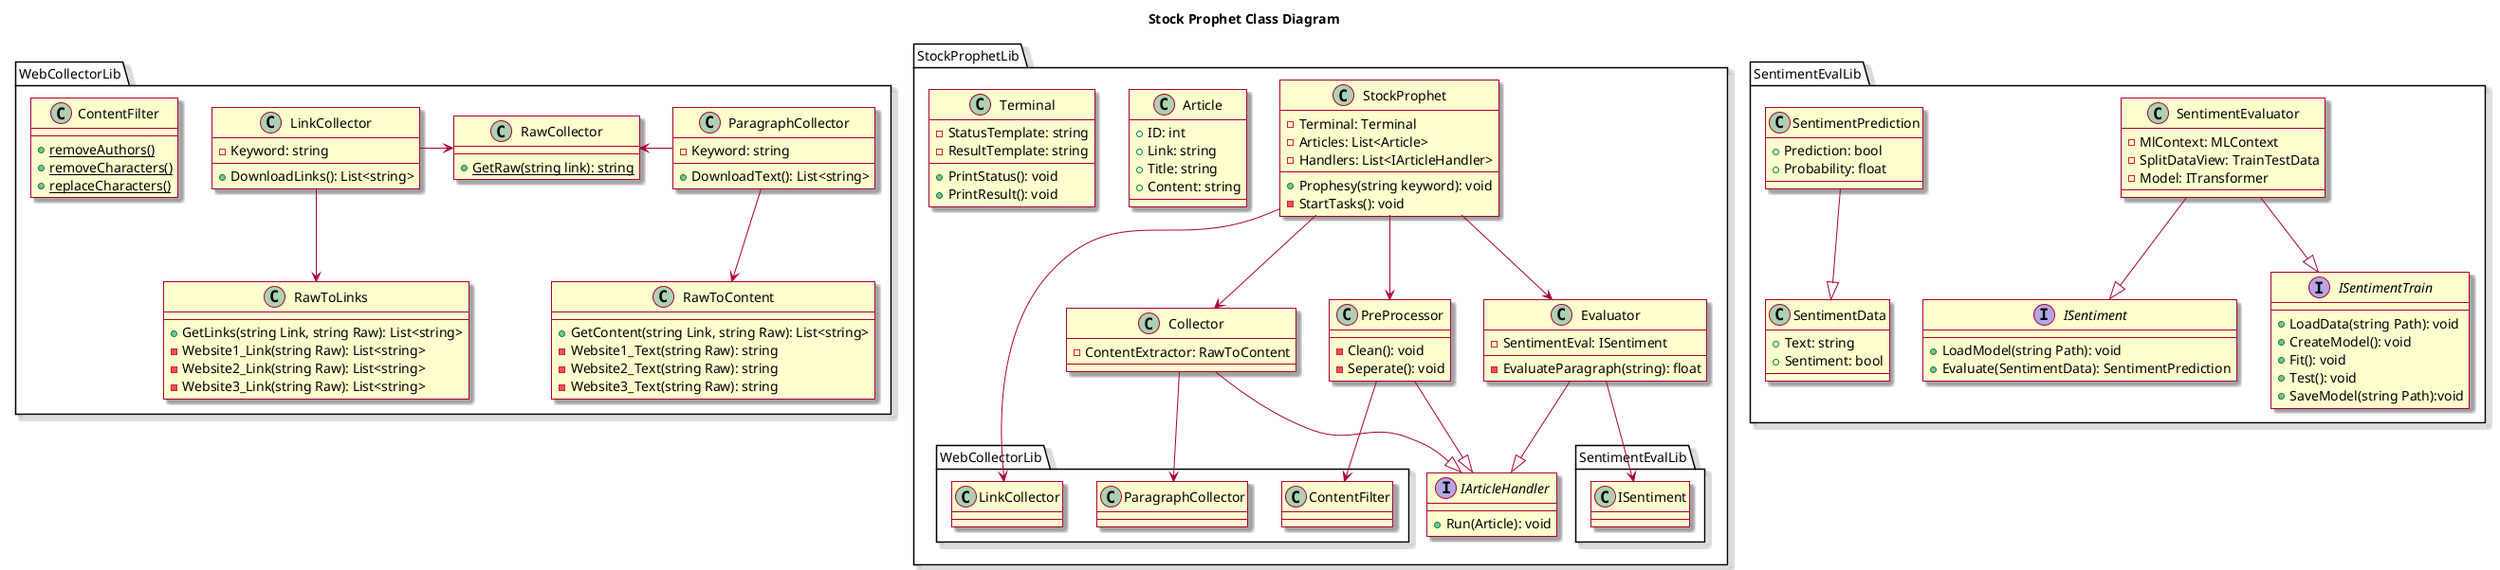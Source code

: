 @startuml Project Model Class Diagram

skin rose

title Stock Prophet Class Diagram


package StockProphetLib {

    class StockProphet {
        -Terminal: Terminal
        -Articles: List<Article>
        -Handlers: List<IArticleHandler>
        +Prophesy(string keyword): void
        -StartTasks(): void
    }
    StockProphet --> WebCollectorLib.LinkCollector
    StockProphet --> Collector
    StockProphet --> PreProcessor
    StockProphet --> Evaluator
    

    interface IArticleHandler {
        +Run(Article): void
    }


    class Collector {
        -ContentExtractor: RawToContent
    }
    Collector --|> IArticleHandler
    Collector --> WebCollectorLib.ParagraphCollector
    

    class PreProcessor {
        -Clean(): void
        -Seperate(): void
    }
    PreProcessor --|> IArticleHandler
    PreProcessor --> WebCollectorLib.ContentFilter


    class Evaluator {
        -SentimentEval: ISentiment
        -EvaluateParagraph(string): float
    }
    Evaluator --|> IArticleHandler
    Evaluator --> SentimentEvalLib.ISentiment


    class Article {
        +ID: int
        +Link: string
        +Title: string
        +Content: string
    }


    class Terminal {
        -StatusTemplate: string
        +PrintStatus(): void
        -ResultTemplate: string
        +PrintResult(): void
    }
}


package WebCollectorLib 
{
    class LinkCollector {
        -Keyword: string
        +DownloadLinks(): List<string>
    }
    LinkCollector -down-> RawToLinks
    LinkCollector -right-> RawCollector

    class ParagraphCollector {
        -Keyword: string
        +DownloadText(): List<string>
    }
    ParagraphCollector -down-> RawToContent
    ParagraphCollector -left-> RawCollector

    class RawCollector {
        {static} +GetRaw(string link): string
    }


    class RawToLinks {
        +GetLinks(string Link, string Raw): List<string>
        -Website1_Link(string Raw): List<string>
        -Website2_Link(string Raw): List<string>
        -Website3_Link(string Raw): List<string>
    }
   

    class RawToContent {
        +GetContent(string Link, string Raw): List<string>
        -Website1_Text(string Raw): string
        -Website2_Text(string Raw): string
        -Website3_Text(string Raw): string
    }


    class ContentFilter {
        {static} +removeAuthors()
        {static} +removeCharacters()
        {static} +replaceCharacters()
    }
}


package SentimentEvalLib 
{
    interface ISentiment {
        +LoadModel(string Path): void
        +Evaluate(SentimentData): SentimentPrediction
    }

    interface ISentimentTrain {
        +LoadData(string Path): void
        +CreateModel(): void
        +Fit(): void
        +Test(): void
        +SaveModel(string Path):void
    }
    
    class SentimentEvaluator {
        -MlContext: MLContext
        -SplitDataView: TrainTestData
        -Model: ITransformer
    }
    SentimentEvaluator --|> ISentiment
    SentimentEvaluator --|> ISentimentTrain

    class SentimentData {
        +Text: string
        +Sentiment: bool
    }

    class SentimentPrediction {
        +Prediction: bool
        +Probability: float
    }
    SentimentPrediction --|> SentimentData
}


@enduml
